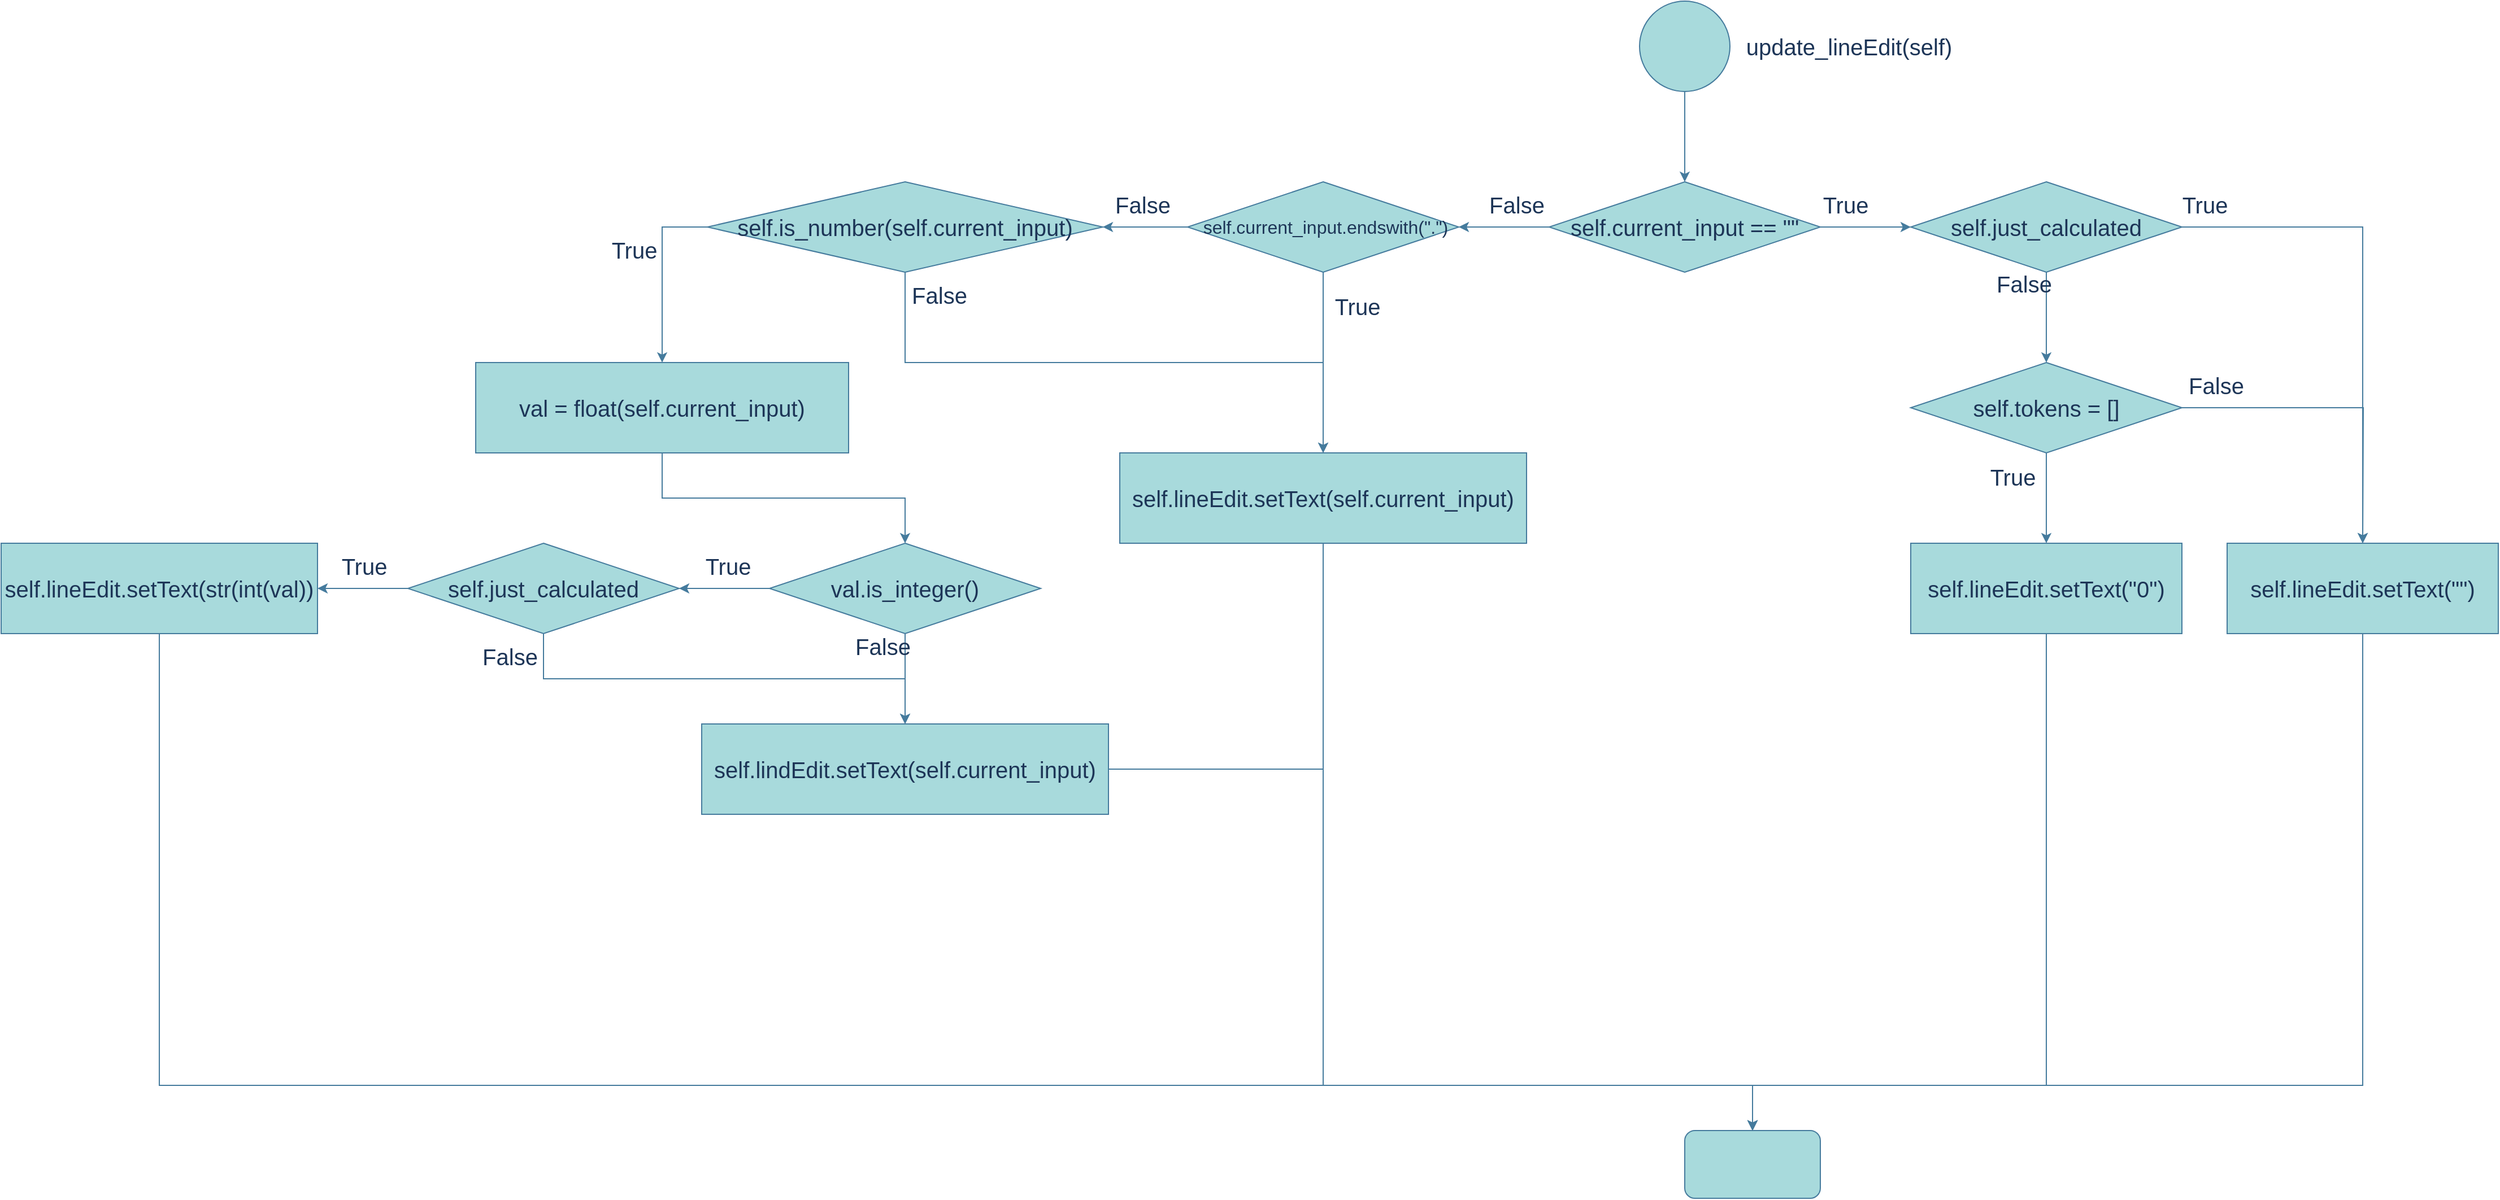<mxfile version="26.2.2">
  <diagram name="Page-1" id="FZPBqomHH-FY0u_7E2Kj">
    <mxGraphModel dx="2476" dy="1533" grid="1" gridSize="10" guides="1" tooltips="1" connect="1" arrows="1" fold="1" page="1" pageScale="1" pageWidth="4681" pageHeight="3300" math="0" shadow="0">
      <root>
        <mxCell id="0" />
        <mxCell id="1" parent="0" />
        <mxCell id="vvqgxI3xoosjpIUGik53-5" value="" style="edgeStyle=orthogonalEdgeStyle;rounded=0;orthogonalLoop=1;jettySize=auto;html=1;labelBackgroundColor=none;strokeColor=#457B9D;fontColor=default;fontSize=20;" edge="1" parent="1" source="vvqgxI3xoosjpIUGik53-1" target="vvqgxI3xoosjpIUGik53-4">
          <mxGeometry relative="1" as="geometry" />
        </mxCell>
        <mxCell id="vvqgxI3xoosjpIUGik53-1" value="" style="ellipse;whiteSpace=wrap;html=1;aspect=fixed;labelBackgroundColor=none;fillColor=#A8DADC;strokeColor=#457B9D;fontColor=#1D3557;fontSize=20;" vertex="1" parent="1">
          <mxGeometry x="1530" y="80" width="80" height="80" as="geometry" />
        </mxCell>
        <mxCell id="vvqgxI3xoosjpIUGik53-8" value="" style="edgeStyle=orthogonalEdgeStyle;rounded=0;orthogonalLoop=1;jettySize=auto;html=1;labelBackgroundColor=none;strokeColor=#457B9D;fontColor=default;fontSize=20;" edge="1" parent="1" source="vvqgxI3xoosjpIUGik53-4" target="vvqgxI3xoosjpIUGik53-7">
          <mxGeometry relative="1" as="geometry" />
        </mxCell>
        <mxCell id="vvqgxI3xoosjpIUGik53-9" value="True" style="edgeLabel;html=1;align=center;verticalAlign=middle;resizable=0;points=[];labelBackgroundColor=none;fontColor=#1D3557;fontSize=20;" vertex="1" connectable="0" parent="vvqgxI3xoosjpIUGik53-8">
          <mxGeometry x="-0.45" y="3" relative="1" as="geometry">
            <mxPoint y="-17" as="offset" />
          </mxGeometry>
        </mxCell>
        <mxCell id="vvqgxI3xoosjpIUGik53-24" value="" style="edgeStyle=orthogonalEdgeStyle;rounded=0;orthogonalLoop=1;jettySize=auto;html=1;strokeColor=#457B9D;fontColor=default;fillColor=#A8DADC;fontSize=20;labelBackgroundColor=none;" edge="1" parent="1" source="vvqgxI3xoosjpIUGik53-4" target="vvqgxI3xoosjpIUGik53-23">
          <mxGeometry relative="1" as="geometry" />
        </mxCell>
        <mxCell id="vvqgxI3xoosjpIUGik53-27" value="False" style="edgeLabel;html=1;align=center;verticalAlign=middle;resizable=0;points=[];strokeColor=#457B9D;fontColor=#1D3557;fillColor=#A8DADC;fontSize=20;labelBackgroundColor=none;" vertex="1" connectable="0" parent="vvqgxI3xoosjpIUGik53-24">
          <mxGeometry x="-0.008" y="-2" relative="1" as="geometry">
            <mxPoint x="10" y="-18" as="offset" />
          </mxGeometry>
        </mxCell>
        <mxCell id="vvqgxI3xoosjpIUGik53-4" value="self.current_input == &quot;&quot;" style="rhombus;whiteSpace=wrap;html=1;labelBackgroundColor=none;fillColor=#A8DADC;strokeColor=#457B9D;fontColor=#1D3557;fontSize=20;" vertex="1" parent="1">
          <mxGeometry x="1450" y="240" width="240" height="80" as="geometry" />
        </mxCell>
        <mxCell id="vvqgxI3xoosjpIUGik53-6" value="update_lineEdit(self)" style="text;html=1;align=center;verticalAlign=middle;resizable=0;points=[];autosize=1;strokeColor=none;fillColor=none;labelBackgroundColor=none;fontColor=#1D3557;fontSize=20;" vertex="1" parent="1">
          <mxGeometry x="1610" y="100" width="210" height="40" as="geometry" />
        </mxCell>
        <mxCell id="vvqgxI3xoosjpIUGik53-11" value="" style="edgeStyle=orthogonalEdgeStyle;rounded=0;orthogonalLoop=1;jettySize=auto;html=1;strokeColor=#457B9D;fontColor=default;fillColor=#A8DADC;fontSize=20;labelBackgroundColor=none;" edge="1" parent="1" source="vvqgxI3xoosjpIUGik53-7" target="vvqgxI3xoosjpIUGik53-10">
          <mxGeometry relative="1" as="geometry" />
        </mxCell>
        <mxCell id="vvqgxI3xoosjpIUGik53-12" value="False" style="edgeLabel;html=1;align=center;verticalAlign=middle;resizable=0;points=[];strokeColor=#457B9D;fontColor=#1D3557;fillColor=#A8DADC;fontSize=20;labelBackgroundColor=none;" vertex="1" connectable="0" parent="vvqgxI3xoosjpIUGik53-11">
          <mxGeometry x="-0.301" y="1" relative="1" as="geometry">
            <mxPoint x="-21" y="-18" as="offset" />
          </mxGeometry>
        </mxCell>
        <mxCell id="vvqgxI3xoosjpIUGik53-18" style="edgeStyle=orthogonalEdgeStyle;rounded=0;orthogonalLoop=1;jettySize=auto;html=1;entryX=0.5;entryY=0;entryDx=0;entryDy=0;strokeColor=#457B9D;fontColor=default;fillColor=#A8DADC;fontSize=20;labelBackgroundColor=none;" edge="1" parent="1" source="vvqgxI3xoosjpIUGik53-7" target="vvqgxI3xoosjpIUGik53-16">
          <mxGeometry relative="1" as="geometry" />
        </mxCell>
        <mxCell id="vvqgxI3xoosjpIUGik53-20" value="True" style="edgeLabel;html=1;align=center;verticalAlign=middle;resizable=0;points=[];strokeColor=#457B9D;fontColor=#1D3557;fillColor=#A8DADC;fontSize=20;labelBackgroundColor=none;" vertex="1" connectable="0" parent="vvqgxI3xoosjpIUGik53-18">
          <mxGeometry x="-0.87" y="-2" relative="1" as="geometry">
            <mxPoint x="-9" y="-22" as="offset" />
          </mxGeometry>
        </mxCell>
        <mxCell id="vvqgxI3xoosjpIUGik53-7" value="self.just_calculated" style="rhombus;whiteSpace=wrap;html=1;labelBackgroundColor=none;fillColor=#A8DADC;strokeColor=#457B9D;fontColor=#1D3557;fontSize=20;" vertex="1" parent="1">
          <mxGeometry x="1770" y="240" width="240" height="80" as="geometry" />
        </mxCell>
        <mxCell id="vvqgxI3xoosjpIUGik53-14" value="" style="edgeStyle=orthogonalEdgeStyle;rounded=0;orthogonalLoop=1;jettySize=auto;html=1;strokeColor=#457B9D;fontColor=default;fillColor=#A8DADC;fontSize=20;labelBackgroundColor=none;" edge="1" parent="1" source="vvqgxI3xoosjpIUGik53-10" target="vvqgxI3xoosjpIUGik53-13">
          <mxGeometry relative="1" as="geometry" />
        </mxCell>
        <mxCell id="vvqgxI3xoosjpIUGik53-15" value="True" style="edgeLabel;html=1;align=center;verticalAlign=middle;resizable=0;points=[];strokeColor=#457B9D;fontColor=#1D3557;fillColor=#A8DADC;fontSize=20;labelBackgroundColor=none;" vertex="1" connectable="0" parent="vvqgxI3xoosjpIUGik53-14">
          <mxGeometry x="-0.318" relative="1" as="geometry">
            <mxPoint x="-30" y="-7" as="offset" />
          </mxGeometry>
        </mxCell>
        <mxCell id="vvqgxI3xoosjpIUGik53-19" style="edgeStyle=orthogonalEdgeStyle;rounded=0;orthogonalLoop=1;jettySize=auto;html=1;strokeColor=#457B9D;fontColor=default;fillColor=#A8DADC;fontSize=20;labelBackgroundColor=none;" edge="1" parent="1" source="vvqgxI3xoosjpIUGik53-10">
          <mxGeometry relative="1" as="geometry">
            <mxPoint x="2170" y="560" as="targetPoint" />
          </mxGeometry>
        </mxCell>
        <mxCell id="vvqgxI3xoosjpIUGik53-22" value="False" style="edgeLabel;html=1;align=center;verticalAlign=middle;resizable=0;points=[];strokeColor=#457B9D;fontColor=#1D3557;fillColor=#A8DADC;fontSize=20;labelBackgroundColor=none;" vertex="1" connectable="0" parent="vvqgxI3xoosjpIUGik53-19">
          <mxGeometry x="-0.899" y="2" relative="1" as="geometry">
            <mxPoint x="16" y="-18" as="offset" />
          </mxGeometry>
        </mxCell>
        <mxCell id="vvqgxI3xoosjpIUGik53-10" value="self.tokens = []" style="rhombus;whiteSpace=wrap;html=1;fillColor=#A8DADC;strokeColor=#457B9D;fontColor=#1D3557;labelBackgroundColor=none;fontSize=20;" vertex="1" parent="1">
          <mxGeometry x="1770" y="400" width="240" height="80" as="geometry" />
        </mxCell>
        <mxCell id="vvqgxI3xoosjpIUGik53-48" style="edgeStyle=orthogonalEdgeStyle;rounded=0;orthogonalLoop=1;jettySize=auto;html=1;entryX=0.5;entryY=0;entryDx=0;entryDy=0;strokeColor=#457B9D;fontColor=default;fillColor=#A8DADC;fontSize=20;labelBackgroundColor=none;" edge="1" parent="1" source="vvqgxI3xoosjpIUGik53-13" target="vvqgxI3xoosjpIUGik53-47">
          <mxGeometry relative="1" as="geometry">
            <Array as="points">
              <mxPoint x="1890" y="1040" />
              <mxPoint x="1630" y="1040" />
            </Array>
          </mxGeometry>
        </mxCell>
        <mxCell id="vvqgxI3xoosjpIUGik53-13" value="self.lineEdit.setText(&quot;0&quot;)" style="whiteSpace=wrap;html=1;fillColor=#A8DADC;strokeColor=#457B9D;fontColor=#1D3557;labelBackgroundColor=none;fontSize=20;" vertex="1" parent="1">
          <mxGeometry x="1770" y="560" width="240" height="80" as="geometry" />
        </mxCell>
        <mxCell id="vvqgxI3xoosjpIUGik53-49" style="edgeStyle=orthogonalEdgeStyle;rounded=0;orthogonalLoop=1;jettySize=auto;html=1;entryX=0.5;entryY=0;entryDx=0;entryDy=0;strokeColor=#457B9D;fontColor=default;fillColor=#A8DADC;fontSize=20;labelBackgroundColor=none;" edge="1" parent="1" source="vvqgxI3xoosjpIUGik53-16" target="vvqgxI3xoosjpIUGik53-47">
          <mxGeometry relative="1" as="geometry">
            <Array as="points">
              <mxPoint x="2170" y="1040" />
              <mxPoint x="1630" y="1040" />
            </Array>
          </mxGeometry>
        </mxCell>
        <mxCell id="vvqgxI3xoosjpIUGik53-16" value="self.lineEdit.setText(&quot;&quot;)" style="whiteSpace=wrap;html=1;strokeColor=#457B9D;fontColor=#1D3557;fillColor=#A8DADC;fontSize=20;labelBackgroundColor=none;" vertex="1" parent="1">
          <mxGeometry x="2050" y="560" width="240" height="80" as="geometry" />
        </mxCell>
        <mxCell id="vvqgxI3xoosjpIUGik53-26" value="" style="edgeStyle=orthogonalEdgeStyle;rounded=0;orthogonalLoop=1;jettySize=auto;html=1;strokeColor=#457B9D;fontColor=default;fillColor=#A8DADC;fontSize=20;labelBackgroundColor=none;" edge="1" parent="1" source="vvqgxI3xoosjpIUGik53-23" target="vvqgxI3xoosjpIUGik53-25">
          <mxGeometry relative="1" as="geometry" />
        </mxCell>
        <mxCell id="vvqgxI3xoosjpIUGik53-28" value="True" style="edgeLabel;html=1;align=center;verticalAlign=middle;resizable=0;points=[];strokeColor=#457B9D;fontColor=#1D3557;fillColor=#A8DADC;fontSize=20;labelBackgroundColor=none;" vertex="1" connectable="0" parent="vvqgxI3xoosjpIUGik53-26">
          <mxGeometry x="0.027" y="3" relative="1" as="geometry">
            <mxPoint x="27" y="-52" as="offset" />
          </mxGeometry>
        </mxCell>
        <mxCell id="vvqgxI3xoosjpIUGik53-30" value="" style="edgeStyle=orthogonalEdgeStyle;rounded=0;orthogonalLoop=1;jettySize=auto;html=1;strokeColor=#457B9D;fontColor=default;fillColor=#A8DADC;fontSize=20;labelBackgroundColor=none;" edge="1" parent="1" source="vvqgxI3xoosjpIUGik53-23" target="vvqgxI3xoosjpIUGik53-29">
          <mxGeometry relative="1" as="geometry" />
        </mxCell>
        <mxCell id="vvqgxI3xoosjpIUGik53-39" value="False" style="edgeLabel;html=1;align=center;verticalAlign=middle;resizable=0;points=[];strokeColor=#457B9D;fontColor=#1D3557;fillColor=#A8DADC;fontSize=20;labelBackgroundColor=none;" vertex="1" connectable="0" parent="vvqgxI3xoosjpIUGik53-30">
          <mxGeometry x="-0.179" y="3" relative="1" as="geometry">
            <mxPoint x="-9" y="-23" as="offset" />
          </mxGeometry>
        </mxCell>
        <mxCell id="vvqgxI3xoosjpIUGik53-23" value="&amp;nbsp;self.current_input.endswith(&quot;.&quot;)" style="rhombus;whiteSpace=wrap;html=1;fillColor=#A8DADC;strokeColor=#457B9D;fontColor=#1D3557;labelBackgroundColor=none;fontSize=16;" vertex="1" parent="1">
          <mxGeometry x="1130" y="240" width="240" height="80" as="geometry" />
        </mxCell>
        <mxCell id="vvqgxI3xoosjpIUGik53-54" style="edgeStyle=orthogonalEdgeStyle;rounded=0;orthogonalLoop=1;jettySize=auto;html=1;entryX=0.5;entryY=0;entryDx=0;entryDy=0;strokeColor=#457B9D;fontColor=default;fillColor=#A8DADC;fontSize=20;labelBackgroundColor=none;" edge="1" parent="1" source="vvqgxI3xoosjpIUGik53-25" target="vvqgxI3xoosjpIUGik53-47">
          <mxGeometry relative="1" as="geometry">
            <Array as="points">
              <mxPoint x="1250" y="1040" />
              <mxPoint x="1630" y="1040" />
            </Array>
          </mxGeometry>
        </mxCell>
        <mxCell id="vvqgxI3xoosjpIUGik53-25" value="self.lineEdit.setText(self.current_input)" style="whiteSpace=wrap;html=1;fillColor=#A8DADC;strokeColor=#457B9D;fontColor=#1D3557;labelBackgroundColor=none;fontSize=20;" vertex="1" parent="1">
          <mxGeometry x="1070" y="480" width="360" height="80" as="geometry" />
        </mxCell>
        <mxCell id="vvqgxI3xoosjpIUGik53-32" value="" style="edgeStyle=orthogonalEdgeStyle;rounded=0;orthogonalLoop=1;jettySize=auto;html=1;strokeColor=#457B9D;fontColor=default;fillColor=#A8DADC;fontSize=20;exitX=0;exitY=0.5;exitDx=0;exitDy=0;labelBackgroundColor=none;" edge="1" parent="1" source="vvqgxI3xoosjpIUGik53-29" target="vvqgxI3xoosjpIUGik53-31">
          <mxGeometry relative="1" as="geometry" />
        </mxCell>
        <mxCell id="vvqgxI3xoosjpIUGik53-56" value="True" style="edgeLabel;html=1;align=center;verticalAlign=middle;resizable=0;points=[];strokeColor=#457B9D;fontColor=#1D3557;fillColor=#A8DADC;fontSize=20;labelBackgroundColor=none;" vertex="1" connectable="0" parent="vvqgxI3xoosjpIUGik53-32">
          <mxGeometry x="-0.447" y="3" relative="1" as="geometry">
            <mxPoint x="-28" y="16" as="offset" />
          </mxGeometry>
        </mxCell>
        <mxCell id="vvqgxI3xoosjpIUGik53-57" style="edgeStyle=orthogonalEdgeStyle;rounded=0;orthogonalLoop=1;jettySize=auto;html=1;entryX=0.5;entryY=0;entryDx=0;entryDy=0;strokeColor=#457B9D;fontColor=default;fillColor=#A8DADC;labelBackgroundColor=none;" edge="1" parent="1" source="vvqgxI3xoosjpIUGik53-29" target="vvqgxI3xoosjpIUGik53-25">
          <mxGeometry relative="1" as="geometry">
            <Array as="points">
              <mxPoint x="880" y="400" />
              <mxPoint x="1250" y="400" />
            </Array>
          </mxGeometry>
        </mxCell>
        <mxCell id="vvqgxI3xoosjpIUGik53-58" value="False" style="edgeLabel;html=1;align=center;verticalAlign=middle;resizable=0;points=[];strokeColor=#457B9D;fontColor=#1D3557;fillColor=#A8DADC;fontSize=20;labelBackgroundColor=none;" vertex="1" connectable="0" parent="vvqgxI3xoosjpIUGik53-57">
          <mxGeometry x="-0.917" y="1" relative="1" as="geometry">
            <mxPoint x="29" y="-2" as="offset" />
          </mxGeometry>
        </mxCell>
        <mxCell id="vvqgxI3xoosjpIUGik53-29" value="self.is_number(self.current_input)" style="rhombus;whiteSpace=wrap;html=1;fillColor=#A8DADC;strokeColor=#457B9D;fontColor=#1D3557;labelBackgroundColor=none;fontSize=20;" vertex="1" parent="1">
          <mxGeometry x="705" y="240" width="350" height="80" as="geometry" />
        </mxCell>
        <mxCell id="vvqgxI3xoosjpIUGik53-34" value="" style="edgeStyle=orthogonalEdgeStyle;rounded=0;orthogonalLoop=1;jettySize=auto;html=1;strokeColor=#457B9D;fontColor=default;fillColor=#A8DADC;fontSize=20;labelBackgroundColor=none;" edge="1" parent="1" source="vvqgxI3xoosjpIUGik53-31" target="vvqgxI3xoosjpIUGik53-33">
          <mxGeometry relative="1" as="geometry" />
        </mxCell>
        <mxCell id="vvqgxI3xoosjpIUGik53-31" value="val = float(self.current_input)" style="whiteSpace=wrap;html=1;fillColor=#A8DADC;strokeColor=#457B9D;fontColor=#1D3557;labelBackgroundColor=none;fontSize=20;" vertex="1" parent="1">
          <mxGeometry x="500" y="400" width="330" height="80" as="geometry" />
        </mxCell>
        <mxCell id="vvqgxI3xoosjpIUGik53-36" value="" style="edgeStyle=orthogonalEdgeStyle;rounded=0;orthogonalLoop=1;jettySize=auto;html=1;strokeColor=#457B9D;fontColor=default;fillColor=#A8DADC;fontSize=20;labelBackgroundColor=none;" edge="1" parent="1" source="vvqgxI3xoosjpIUGik53-33" target="vvqgxI3xoosjpIUGik53-35">
          <mxGeometry relative="1" as="geometry" />
        </mxCell>
        <mxCell id="vvqgxI3xoosjpIUGik53-41" value="True" style="edgeLabel;html=1;align=center;verticalAlign=middle;resizable=0;points=[];strokeColor=#457B9D;fontColor=#1D3557;fillColor=#A8DADC;fontSize=20;labelBackgroundColor=none;" vertex="1" connectable="0" parent="vvqgxI3xoosjpIUGik53-36">
          <mxGeometry x="-0.062" y="3" relative="1" as="geometry">
            <mxPoint y="-23" as="offset" />
          </mxGeometry>
        </mxCell>
        <mxCell id="vvqgxI3xoosjpIUGik53-43" value="" style="edgeStyle=orthogonalEdgeStyle;rounded=0;orthogonalLoop=1;jettySize=auto;html=1;strokeColor=#457B9D;fontColor=default;fillColor=#A8DADC;fontSize=20;labelBackgroundColor=none;" edge="1" parent="1" source="vvqgxI3xoosjpIUGik53-33" target="vvqgxI3xoosjpIUGik53-42">
          <mxGeometry relative="1" as="geometry" />
        </mxCell>
        <mxCell id="vvqgxI3xoosjpIUGik53-44" value="False" style="edgeLabel;html=1;align=center;verticalAlign=middle;resizable=0;points=[];strokeColor=#457B9D;fontColor=#1D3557;fillColor=#A8DADC;fontSize=20;labelBackgroundColor=none;" vertex="1" connectable="0" parent="vvqgxI3xoosjpIUGik53-43">
          <mxGeometry x="-0.533" y="-1" relative="1" as="geometry">
            <mxPoint x="-19" y="-8" as="offset" />
          </mxGeometry>
        </mxCell>
        <mxCell id="vvqgxI3xoosjpIUGik53-33" value="val.is_integer()" style="rhombus;whiteSpace=wrap;html=1;fillColor=#A8DADC;strokeColor=#457B9D;fontColor=#1D3557;labelBackgroundColor=none;fontSize=20;" vertex="1" parent="1">
          <mxGeometry x="760" y="560" width="240" height="80" as="geometry" />
        </mxCell>
        <mxCell id="vvqgxI3xoosjpIUGik53-38" value="" style="edgeStyle=orthogonalEdgeStyle;rounded=0;orthogonalLoop=1;jettySize=auto;html=1;strokeColor=#457B9D;fontColor=default;fillColor=#A8DADC;entryX=1;entryY=0.5;entryDx=0;entryDy=0;fontSize=20;labelBackgroundColor=none;" edge="1" parent="1" source="vvqgxI3xoosjpIUGik53-35" target="vvqgxI3xoosjpIUGik53-37">
          <mxGeometry relative="1" as="geometry">
            <mxPoint x="350" y="600" as="targetPoint" />
          </mxGeometry>
        </mxCell>
        <mxCell id="vvqgxI3xoosjpIUGik53-40" value="True" style="edgeLabel;html=1;align=center;verticalAlign=middle;resizable=0;points=[];strokeColor=#457B9D;fontColor=#1D3557;fillColor=#A8DADC;fontSize=20;labelBackgroundColor=none;" vertex="1" connectable="0" parent="vvqgxI3xoosjpIUGik53-38">
          <mxGeometry x="0.292" y="1" relative="1" as="geometry">
            <mxPoint x="12" y="-21" as="offset" />
          </mxGeometry>
        </mxCell>
        <mxCell id="vvqgxI3xoosjpIUGik53-45" style="edgeStyle=orthogonalEdgeStyle;rounded=0;orthogonalLoop=1;jettySize=auto;html=1;entryX=0.5;entryY=0;entryDx=0;entryDy=0;strokeColor=#457B9D;fontColor=default;fillColor=#A8DADC;fontSize=20;labelBackgroundColor=none;" edge="1" parent="1" source="vvqgxI3xoosjpIUGik53-35" target="vvqgxI3xoosjpIUGik53-42">
          <mxGeometry relative="1" as="geometry">
            <Array as="points">
              <mxPoint x="560" y="680" />
              <mxPoint x="880" y="680" />
            </Array>
          </mxGeometry>
        </mxCell>
        <mxCell id="vvqgxI3xoosjpIUGik53-46" value="False" style="edgeLabel;html=1;align=center;verticalAlign=middle;resizable=0;points=[];strokeColor=#457B9D;fontColor=#1D3557;fillColor=#A8DADC;fontSize=20;labelBackgroundColor=none;" vertex="1" connectable="0" parent="vvqgxI3xoosjpIUGik53-45">
          <mxGeometry x="-0.915" y="1" relative="1" as="geometry">
            <mxPoint x="-31" y="3" as="offset" />
          </mxGeometry>
        </mxCell>
        <mxCell id="vvqgxI3xoosjpIUGik53-35" value="self.just_calculated" style="rhombus;whiteSpace=wrap;html=1;fillColor=#A8DADC;strokeColor=#457B9D;fontColor=#1D3557;labelBackgroundColor=none;fontSize=20;" vertex="1" parent="1">
          <mxGeometry x="440" y="560" width="240" height="80" as="geometry" />
        </mxCell>
        <mxCell id="vvqgxI3xoosjpIUGik53-51" style="edgeStyle=orthogonalEdgeStyle;rounded=0;orthogonalLoop=1;jettySize=auto;html=1;entryX=0.5;entryY=0;entryDx=0;entryDy=0;strokeColor=#457B9D;fontColor=default;fillColor=#A8DADC;exitX=0.5;exitY=1;exitDx=0;exitDy=0;fontSize=20;labelBackgroundColor=none;" edge="1" parent="1" source="vvqgxI3xoosjpIUGik53-37" target="vvqgxI3xoosjpIUGik53-47">
          <mxGeometry relative="1" as="geometry">
            <Array as="points">
              <mxPoint x="220" y="1040" />
              <mxPoint x="1630" y="1040" />
            </Array>
          </mxGeometry>
        </mxCell>
        <mxCell id="vvqgxI3xoosjpIUGik53-37" value="self.lineEdit.setText(str(int(val))" style="whiteSpace=wrap;html=1;fillColor=#A8DADC;strokeColor=#457B9D;fontColor=#1D3557;labelBackgroundColor=none;fontSize=20;" vertex="1" parent="1">
          <mxGeometry x="80" y="560" width="280" height="80" as="geometry" />
        </mxCell>
        <mxCell id="vvqgxI3xoosjpIUGik53-50" style="edgeStyle=orthogonalEdgeStyle;rounded=0;orthogonalLoop=1;jettySize=auto;html=1;entryX=0.5;entryY=0;entryDx=0;entryDy=0;strokeColor=#457B9D;fontColor=default;fillColor=#A8DADC;fontSize=20;labelBackgroundColor=none;" edge="1" parent="1" source="vvqgxI3xoosjpIUGik53-42" target="vvqgxI3xoosjpIUGik53-47">
          <mxGeometry relative="1" as="geometry">
            <Array as="points">
              <mxPoint x="1250" y="1040" />
              <mxPoint x="1630" y="1040" />
            </Array>
          </mxGeometry>
        </mxCell>
        <mxCell id="vvqgxI3xoosjpIUGik53-42" value="self.lindEdit.setText(self.current_input)" style="whiteSpace=wrap;html=1;fillColor=#A8DADC;strokeColor=#457B9D;fontColor=#1D3557;labelBackgroundColor=none;fontSize=20;" vertex="1" parent="1">
          <mxGeometry x="700" y="720" width="360" height="80" as="geometry" />
        </mxCell>
        <mxCell id="vvqgxI3xoosjpIUGik53-47" value="" style="rounded=1;whiteSpace=wrap;html=1;strokeColor=#457B9D;fontColor=#1D3557;fillColor=#A8DADC;fontSize=20;labelBackgroundColor=none;" vertex="1" parent="1">
          <mxGeometry x="1570" y="1080" width="120" height="60" as="geometry" />
        </mxCell>
      </root>
    </mxGraphModel>
  </diagram>
</mxfile>
